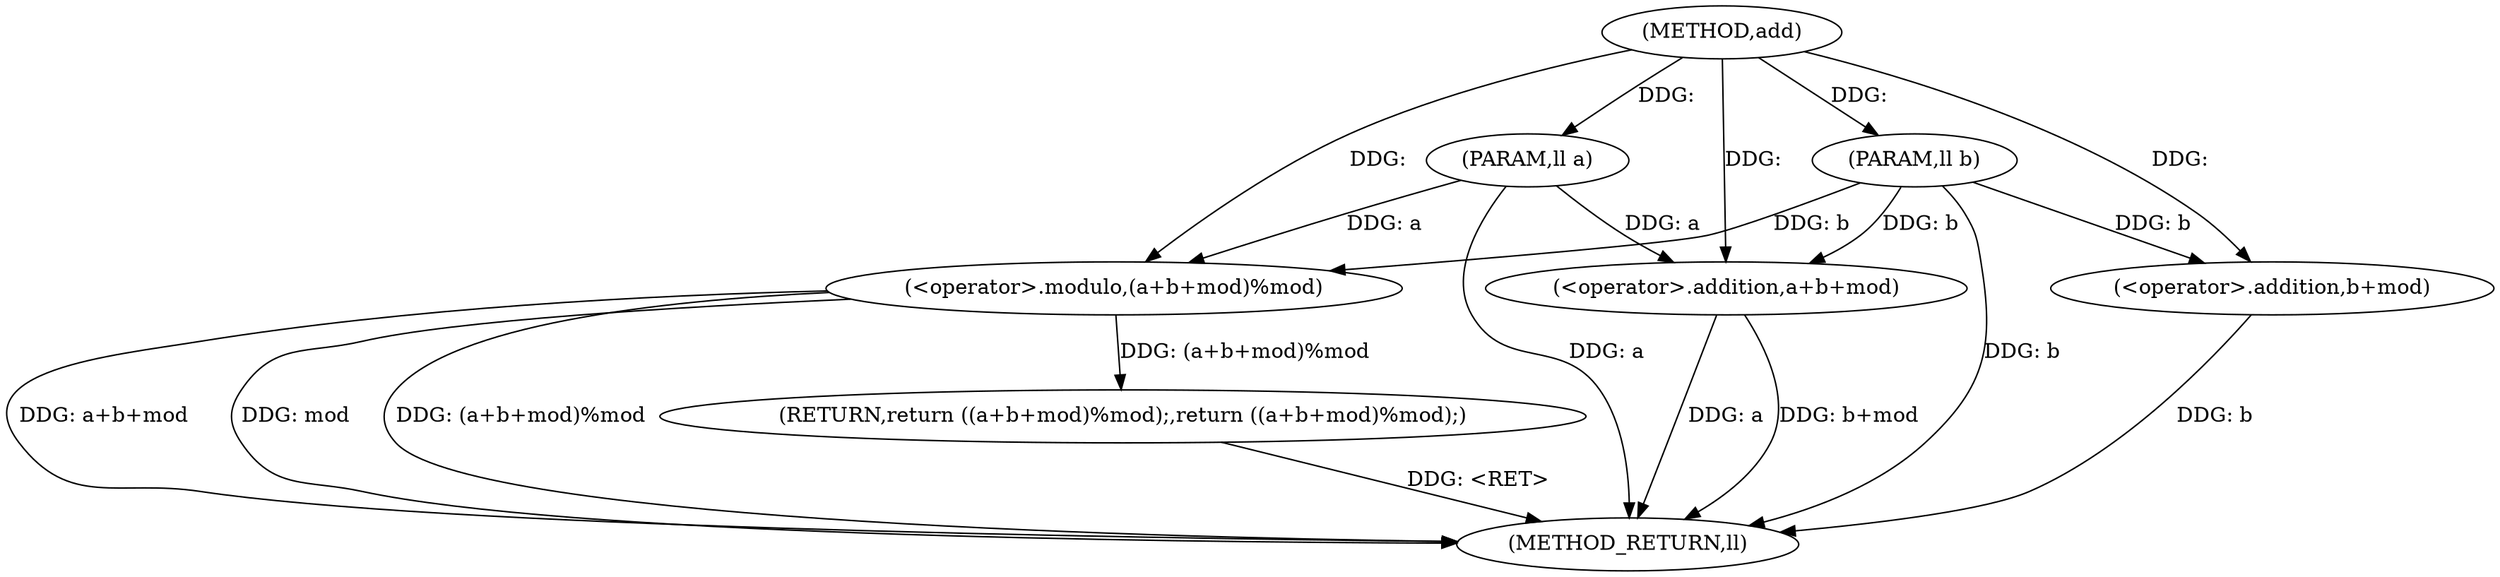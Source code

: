 digraph "add" {  
"1000345" [label = "(METHOD,add)" ]
"1000357" [label = "(METHOD_RETURN,ll)" ]
"1000346" [label = "(PARAM,ll a)" ]
"1000347" [label = "(PARAM,ll b)" ]
"1000349" [label = "(RETURN,return ((a+b+mod)%mod);,return ((a+b+mod)%mod);)" ]
"1000350" [label = "(<operator>.modulo,(a+b+mod)%mod)" ]
"1000351" [label = "(<operator>.addition,a+b+mod)" ]
"1000353" [label = "(<operator>.addition,b+mod)" ]
  "1000349" -> "1000357"  [ label = "DDG: <RET>"] 
  "1000346" -> "1000357"  [ label = "DDG: a"] 
  "1000347" -> "1000357"  [ label = "DDG: b"] 
  "1000351" -> "1000357"  [ label = "DDG: a"] 
  "1000353" -> "1000357"  [ label = "DDG: b"] 
  "1000351" -> "1000357"  [ label = "DDG: b+mod"] 
  "1000350" -> "1000357"  [ label = "DDG: a+b+mod"] 
  "1000350" -> "1000357"  [ label = "DDG: mod"] 
  "1000350" -> "1000357"  [ label = "DDG: (a+b+mod)%mod"] 
  "1000345" -> "1000346"  [ label = "DDG: "] 
  "1000345" -> "1000347"  [ label = "DDG: "] 
  "1000350" -> "1000349"  [ label = "DDG: (a+b+mod)%mod"] 
  "1000346" -> "1000350"  [ label = "DDG: a"] 
  "1000345" -> "1000350"  [ label = "DDG: "] 
  "1000347" -> "1000350"  [ label = "DDG: b"] 
  "1000346" -> "1000351"  [ label = "DDG: a"] 
  "1000345" -> "1000351"  [ label = "DDG: "] 
  "1000347" -> "1000351"  [ label = "DDG: b"] 
  "1000347" -> "1000353"  [ label = "DDG: b"] 
  "1000345" -> "1000353"  [ label = "DDG: "] 
}
